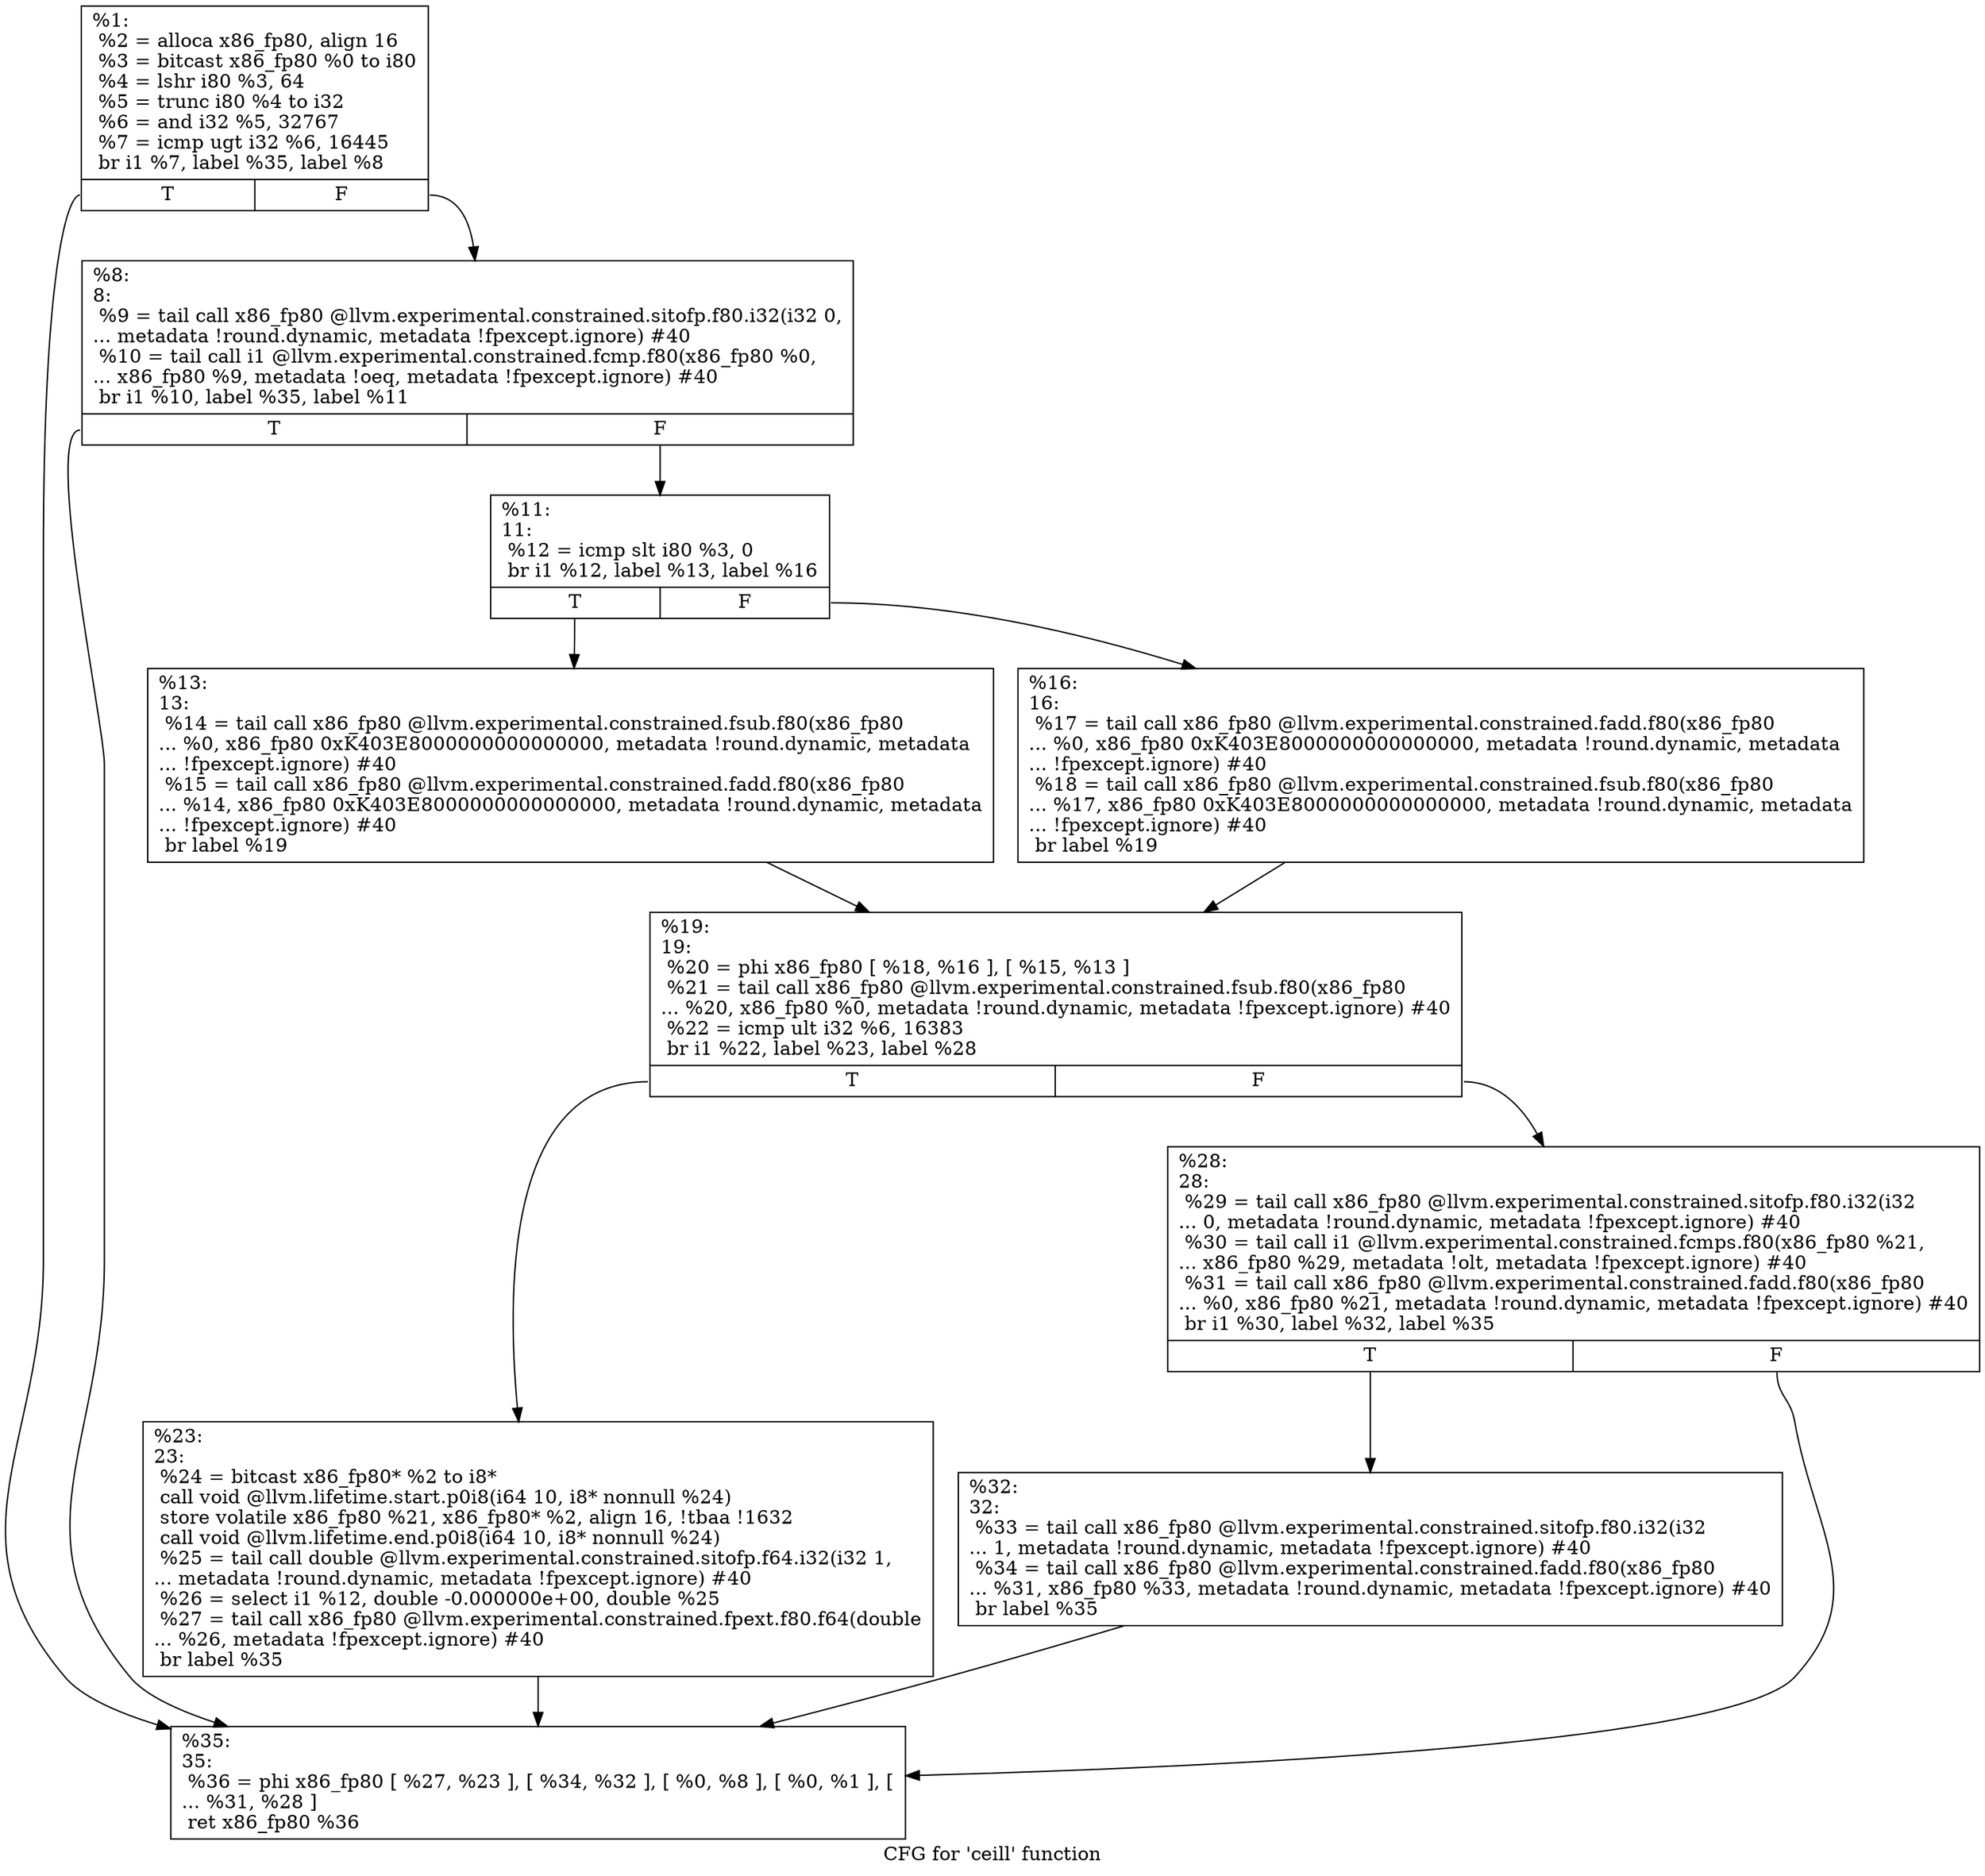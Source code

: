 digraph "CFG for 'ceill' function" {
	label="CFG for 'ceill' function";

	Node0x1ffa1a0 [shape=record,label="{%1:\l  %2 = alloca x86_fp80, align 16\l  %3 = bitcast x86_fp80 %0 to i80\l  %4 = lshr i80 %3, 64\l  %5 = trunc i80 %4 to i32\l  %6 = and i32 %5, 32767\l  %7 = icmp ugt i32 %6, 16445\l  br i1 %7, label %35, label %8\l|{<s0>T|<s1>F}}"];
	Node0x1ffa1a0:s0 -> Node0x1ffab10;
	Node0x1ffa1a0:s1 -> Node0x1ffa890;
	Node0x1ffa890 [shape=record,label="{%8:\l8:                                                \l  %9 = tail call x86_fp80 @llvm.experimental.constrained.sitofp.f80.i32(i32 0,\l... metadata !round.dynamic, metadata !fpexcept.ignore) #40\l  %10 = tail call i1 @llvm.experimental.constrained.fcmp.f80(x86_fp80 %0,\l... x86_fp80 %9, metadata !oeq, metadata !fpexcept.ignore) #40\l  br i1 %10, label %35, label %11\l|{<s0>T|<s1>F}}"];
	Node0x1ffa890:s0 -> Node0x1ffab10;
	Node0x1ffa890:s1 -> Node0x1ffa8e0;
	Node0x1ffa8e0 [shape=record,label="{%11:\l11:                                               \l  %12 = icmp slt i80 %3, 0\l  br i1 %12, label %13, label %16\l|{<s0>T|<s1>F}}"];
	Node0x1ffa8e0:s0 -> Node0x1ffa930;
	Node0x1ffa8e0:s1 -> Node0x1ffa980;
	Node0x1ffa930 [shape=record,label="{%13:\l13:                                               \l  %14 = tail call x86_fp80 @llvm.experimental.constrained.fsub.f80(x86_fp80\l... %0, x86_fp80 0xK403E8000000000000000, metadata !round.dynamic, metadata\l... !fpexcept.ignore) #40\l  %15 = tail call x86_fp80 @llvm.experimental.constrained.fadd.f80(x86_fp80\l... %14, x86_fp80 0xK403E8000000000000000, metadata !round.dynamic, metadata\l... !fpexcept.ignore) #40\l  br label %19\l}"];
	Node0x1ffa930 -> Node0x1ffa9d0;
	Node0x1ffa980 [shape=record,label="{%16:\l16:                                               \l  %17 = tail call x86_fp80 @llvm.experimental.constrained.fadd.f80(x86_fp80\l... %0, x86_fp80 0xK403E8000000000000000, metadata !round.dynamic, metadata\l... !fpexcept.ignore) #40\l  %18 = tail call x86_fp80 @llvm.experimental.constrained.fsub.f80(x86_fp80\l... %17, x86_fp80 0xK403E8000000000000000, metadata !round.dynamic, metadata\l... !fpexcept.ignore) #40\l  br label %19\l}"];
	Node0x1ffa980 -> Node0x1ffa9d0;
	Node0x1ffa9d0 [shape=record,label="{%19:\l19:                                               \l  %20 = phi x86_fp80 [ %18, %16 ], [ %15, %13 ]\l  %21 = tail call x86_fp80 @llvm.experimental.constrained.fsub.f80(x86_fp80\l... %20, x86_fp80 %0, metadata !round.dynamic, metadata !fpexcept.ignore) #40\l  %22 = icmp ult i32 %6, 16383\l  br i1 %22, label %23, label %28\l|{<s0>T|<s1>F}}"];
	Node0x1ffa9d0:s0 -> Node0x1ffaa20;
	Node0x1ffa9d0:s1 -> Node0x1ffaa70;
	Node0x1ffaa20 [shape=record,label="{%23:\l23:                                               \l  %24 = bitcast x86_fp80* %2 to i8*\l  call void @llvm.lifetime.start.p0i8(i64 10, i8* nonnull %24)\l  store volatile x86_fp80 %21, x86_fp80* %2, align 16, !tbaa !1632\l  call void @llvm.lifetime.end.p0i8(i64 10, i8* nonnull %24)\l  %25 = tail call double @llvm.experimental.constrained.sitofp.f64.i32(i32 1,\l... metadata !round.dynamic, metadata !fpexcept.ignore) #40\l  %26 = select i1 %12, double -0.000000e+00, double %25\l  %27 = tail call x86_fp80 @llvm.experimental.constrained.fpext.f80.f64(double\l... %26, metadata !fpexcept.ignore) #40\l  br label %35\l}"];
	Node0x1ffaa20 -> Node0x1ffab10;
	Node0x1ffaa70 [shape=record,label="{%28:\l28:                                               \l  %29 = tail call x86_fp80 @llvm.experimental.constrained.sitofp.f80.i32(i32\l... 0, metadata !round.dynamic, metadata !fpexcept.ignore) #40\l  %30 = tail call i1 @llvm.experimental.constrained.fcmps.f80(x86_fp80 %21,\l... x86_fp80 %29, metadata !olt, metadata !fpexcept.ignore) #40\l  %31 = tail call x86_fp80 @llvm.experimental.constrained.fadd.f80(x86_fp80\l... %0, x86_fp80 %21, metadata !round.dynamic, metadata !fpexcept.ignore) #40\l  br i1 %30, label %32, label %35\l|{<s0>T|<s1>F}}"];
	Node0x1ffaa70:s0 -> Node0x1ffaac0;
	Node0x1ffaa70:s1 -> Node0x1ffab10;
	Node0x1ffaac0 [shape=record,label="{%32:\l32:                                               \l  %33 = tail call x86_fp80 @llvm.experimental.constrained.sitofp.f80.i32(i32\l... 1, metadata !round.dynamic, metadata !fpexcept.ignore) #40\l  %34 = tail call x86_fp80 @llvm.experimental.constrained.fadd.f80(x86_fp80\l... %31, x86_fp80 %33, metadata !round.dynamic, metadata !fpexcept.ignore) #40\l  br label %35\l}"];
	Node0x1ffaac0 -> Node0x1ffab10;
	Node0x1ffab10 [shape=record,label="{%35:\l35:                                               \l  %36 = phi x86_fp80 [ %27, %23 ], [ %34, %32 ], [ %0, %8 ], [ %0, %1 ], [\l... %31, %28 ]\l  ret x86_fp80 %36\l}"];
}
